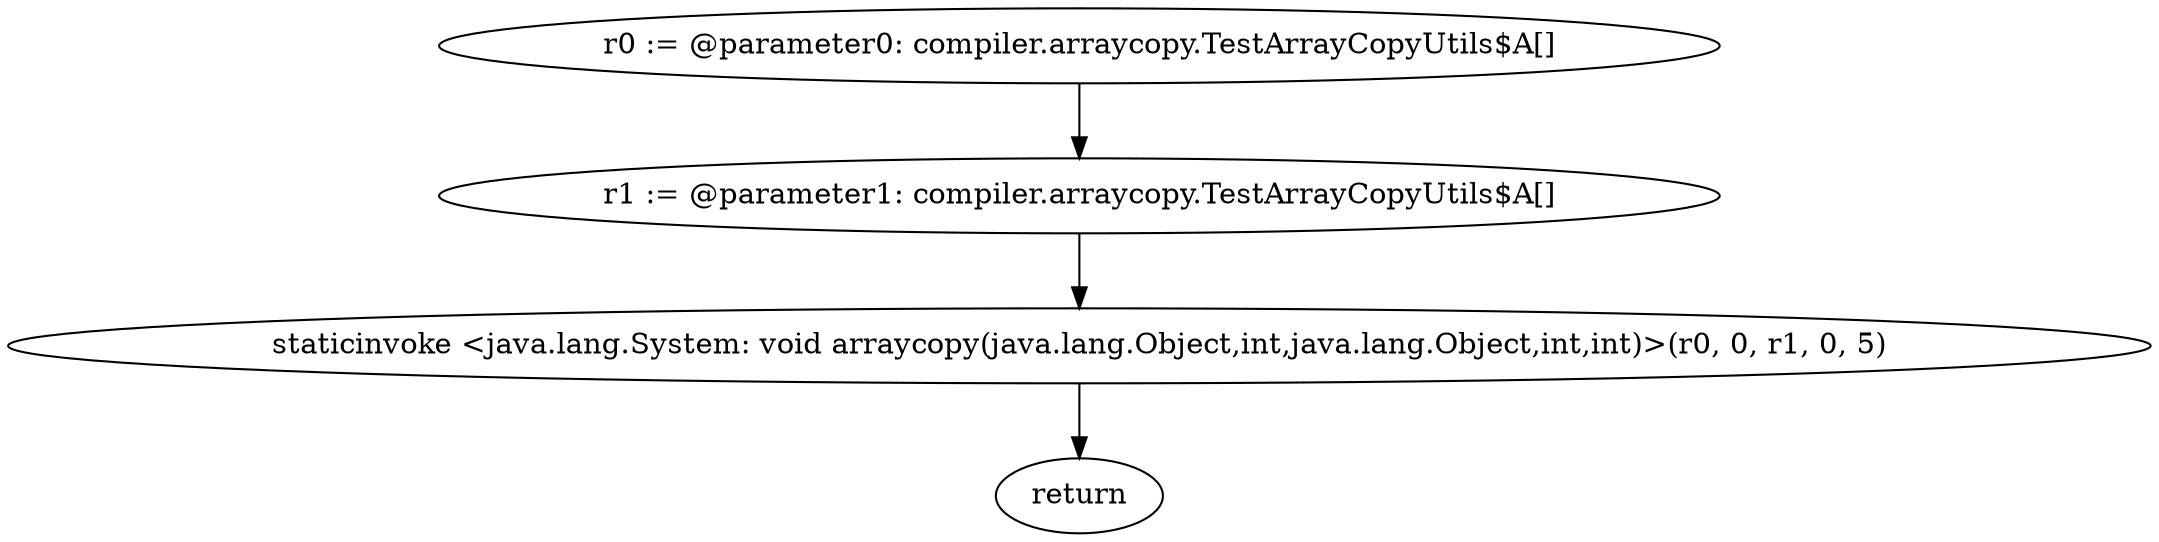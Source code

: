 digraph "unitGraph" {
    "r0 := @parameter0: compiler.arraycopy.TestArrayCopyUtils$A[]"
    "r1 := @parameter1: compiler.arraycopy.TestArrayCopyUtils$A[]"
    "staticinvoke <java.lang.System: void arraycopy(java.lang.Object,int,java.lang.Object,int,int)>(r0, 0, r1, 0, 5)"
    "return"
    "r0 := @parameter0: compiler.arraycopy.TestArrayCopyUtils$A[]"->"r1 := @parameter1: compiler.arraycopy.TestArrayCopyUtils$A[]";
    "r1 := @parameter1: compiler.arraycopy.TestArrayCopyUtils$A[]"->"staticinvoke <java.lang.System: void arraycopy(java.lang.Object,int,java.lang.Object,int,int)>(r0, 0, r1, 0, 5)";
    "staticinvoke <java.lang.System: void arraycopy(java.lang.Object,int,java.lang.Object,int,int)>(r0, 0, r1, 0, 5)"->"return";
}

